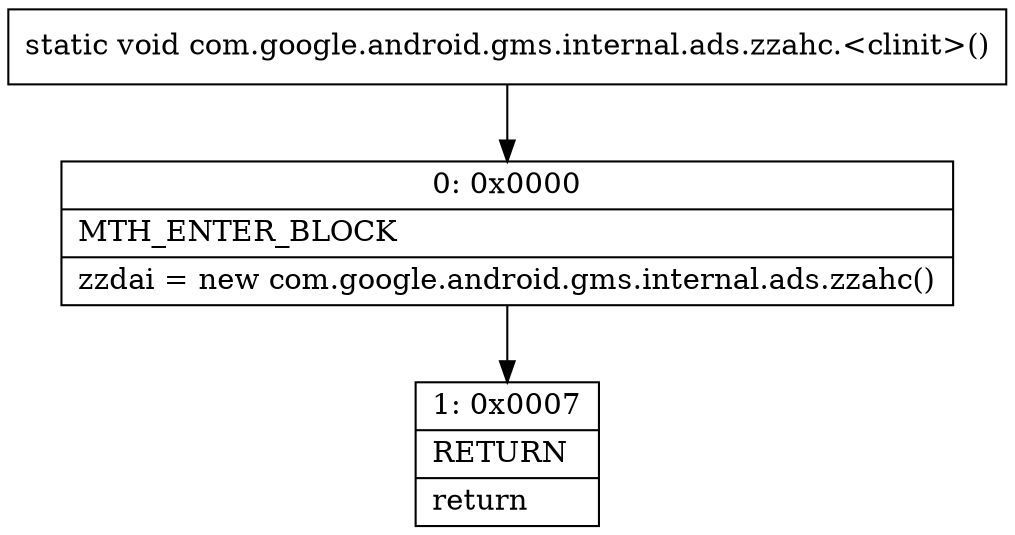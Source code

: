 digraph "CFG forcom.google.android.gms.internal.ads.zzahc.\<clinit\>()V" {
Node_0 [shape=record,label="{0\:\ 0x0000|MTH_ENTER_BLOCK\l|zzdai = new com.google.android.gms.internal.ads.zzahc()\l}"];
Node_1 [shape=record,label="{1\:\ 0x0007|RETURN\l|return\l}"];
MethodNode[shape=record,label="{static void com.google.android.gms.internal.ads.zzahc.\<clinit\>() }"];
MethodNode -> Node_0;
Node_0 -> Node_1;
}

